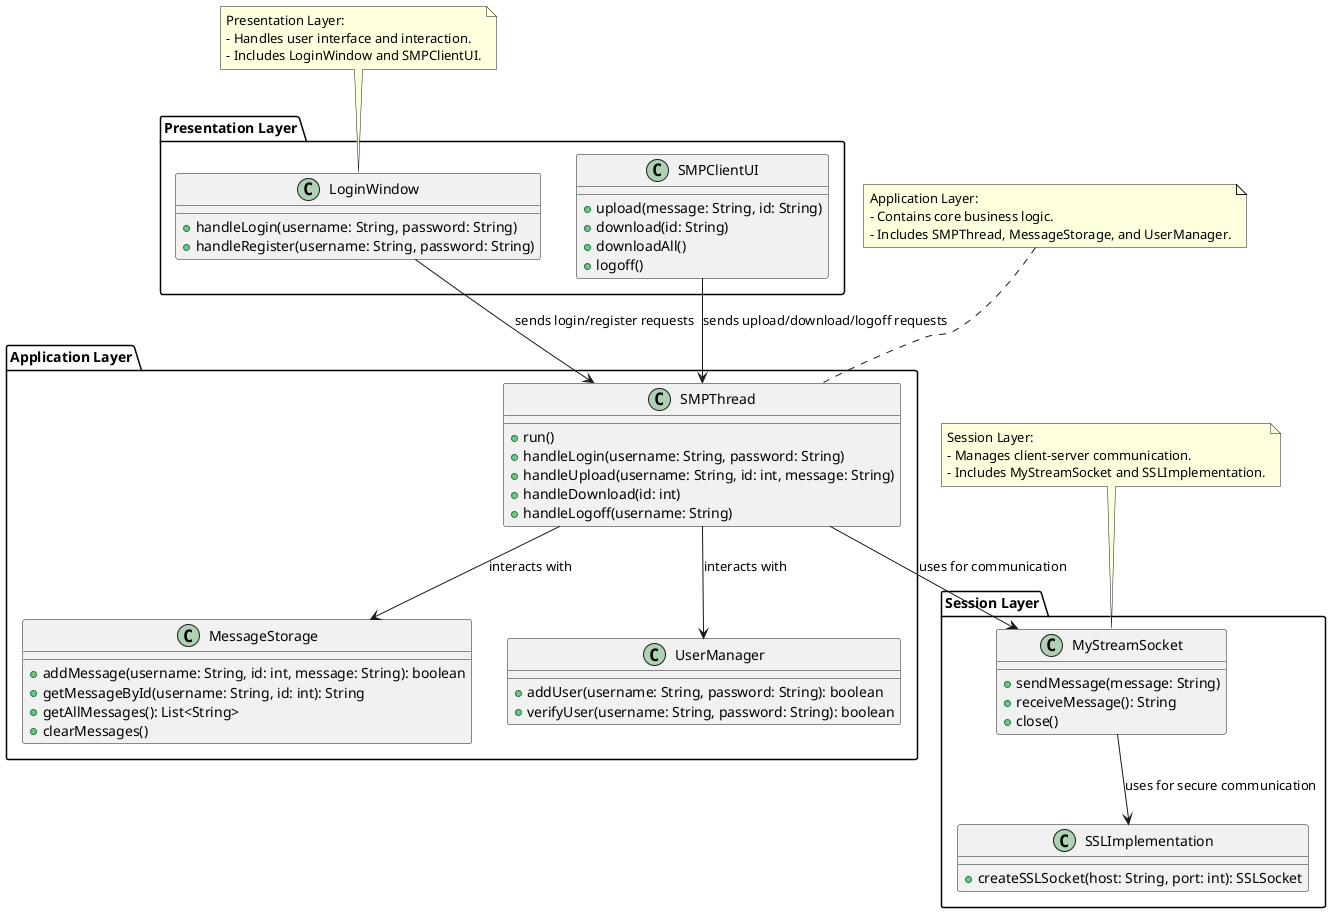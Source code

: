 @startuml
' Define the layers
package "Presentation Layer" {
    class LoginWindow {
        +handleLogin(username: String, password: String)
        +handleRegister(username: String, password: String)
    }
    class SMPClientUI {
        +upload(message: String, id: String)
        +download(id: String)
        +downloadAll()
        +logoff()
    }
}

package "Application Layer" {
    class SMPThread {
        +run()
        +handleLogin(username: String, password: String)
        +handleUpload(username: String, id: int, message: String)
        +handleDownload(id: int)
        +handleLogoff(username: String)
    }
    class MessageStorage {
        +addMessage(username: String, id: int, message: String): boolean
        +getMessageById(username: String, id: int): String
        +getAllMessages(): List<String>
        +clearMessages()
    }
    class UserManager {
        +addUser(username: String, password: String): boolean
        +verifyUser(username: String, password: String): boolean
    }
}

package "Session Layer" {
    class MyStreamSocket {
        +sendMessage(message: String)
        +receiveMessage(): String
        +close()
    }
    class SSLImplementation {
        +createSSLSocket(host: String, port: int): SSLSocket
    }
}

' Define relationships between layers
LoginWindow --> SMPThread : sends login/register requests
SMPClientUI --> SMPThread : sends upload/download/logoff requests
SMPThread --> MessageStorage : interacts with
SMPThread --> UserManager : interacts with
SMPThread --> MyStreamSocket : uses for communication
MyStreamSocket --> SSLImplementation : uses for secure communication

' Add notes to explain the layers
note top of LoginWindow
  Presentation Layer:
  - Handles user interface and interaction.
  - Includes LoginWindow and SMPClientUI.
end note

note top of SMPThread
  Application Layer:
  - Contains core business logic.
  - Includes SMPThread, MessageStorage, and UserManager.
end note

note top of MyStreamSocket
  Session Layer:
  - Manages client-server communication.
  - Includes MyStreamSocket and SSLImplementation.
end note

@enduml